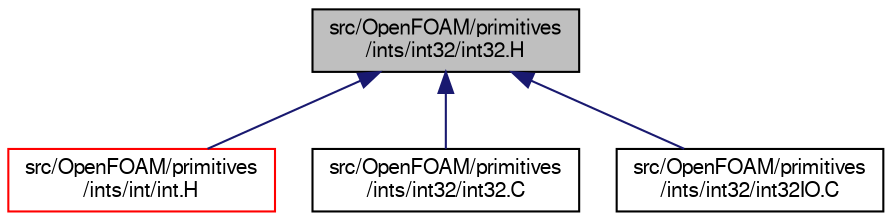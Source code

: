 digraph "src/OpenFOAM/primitives/ints/int32/int32.H"
{
  bgcolor="transparent";
  edge [fontname="FreeSans",fontsize="10",labelfontname="FreeSans",labelfontsize="10"];
  node [fontname="FreeSans",fontsize="10",shape=record];
  Node1 [label="src/OpenFOAM/primitives\l/ints/int32/int32.H",height=0.2,width=0.4,color="black", fillcolor="grey75", style="filled" fontcolor="black"];
  Node1 -> Node2 [dir="back",color="midnightblue",fontsize="10",style="solid",fontname="FreeSans"];
  Node2 [label="src/OpenFOAM/primitives\l/ints/int/int.H",height=0.2,width=0.4,color="red",URL="$a08413.html",tooltip="System integer. "];
  Node1 -> Node3 [dir="back",color="midnightblue",fontsize="10",style="solid",fontname="FreeSans"];
  Node3 [label="src/OpenFOAM/primitives\l/ints/int32/int32.C",height=0.2,width=0.4,color="black",URL="$a08415.html"];
  Node1 -> Node4 [dir="back",color="midnightblue",fontsize="10",style="solid",fontname="FreeSans"];
  Node4 [label="src/OpenFOAM/primitives\l/ints/int32/int32IO.C",height=0.2,width=0.4,color="black",URL="$a08417.html"];
}
